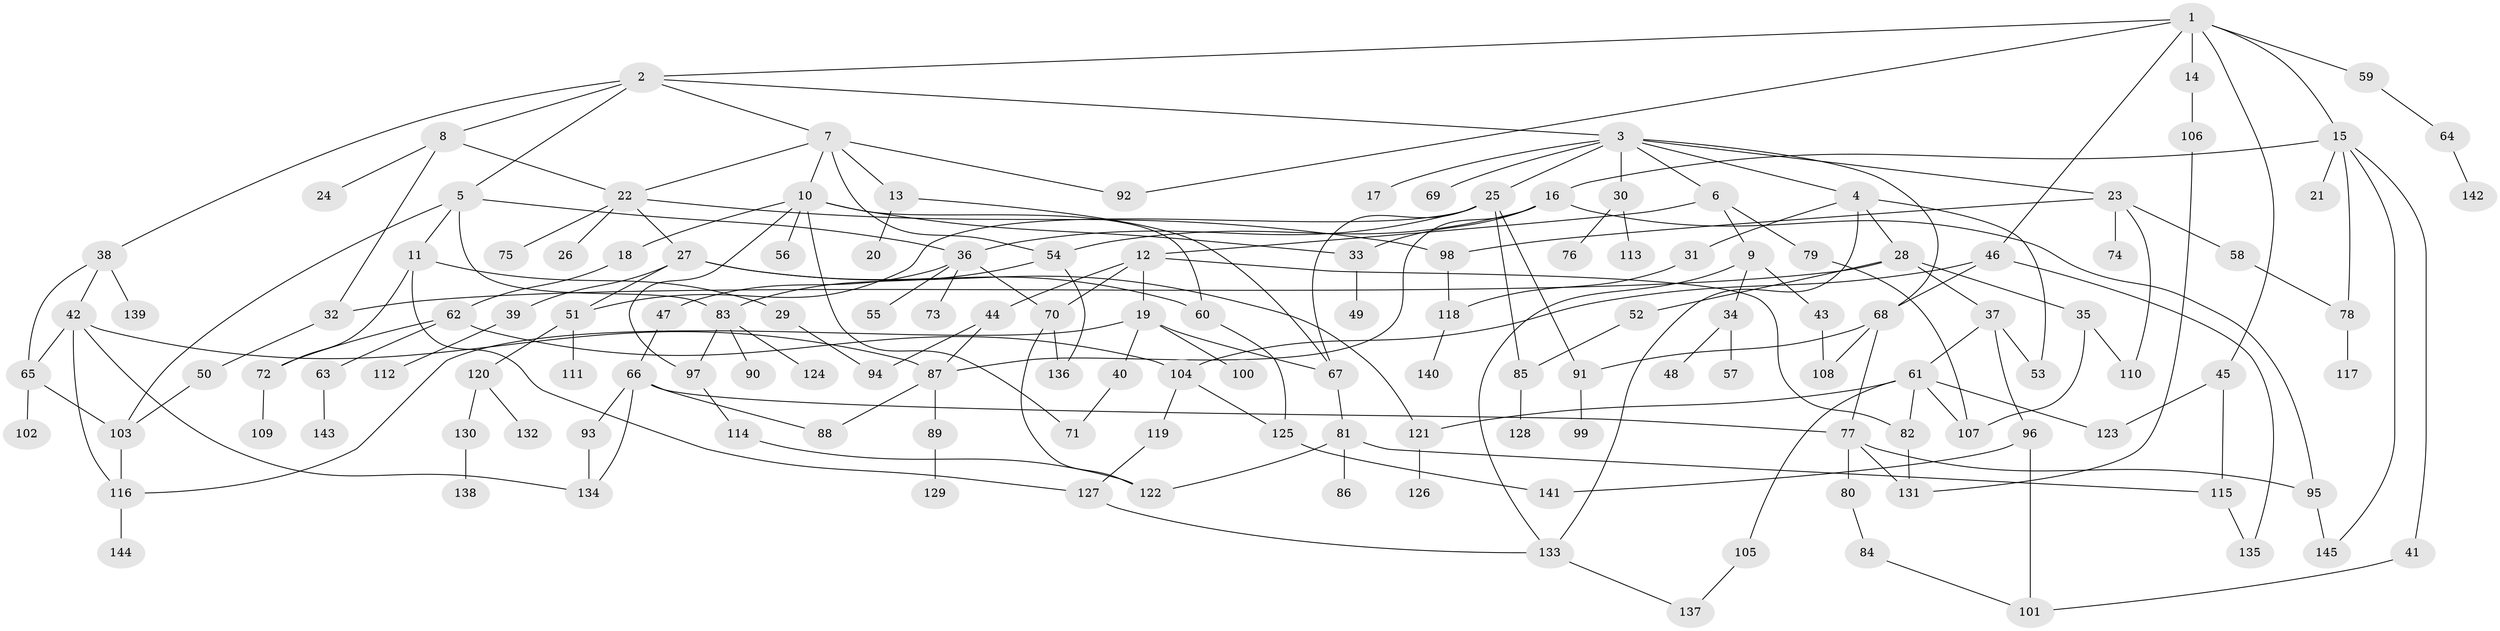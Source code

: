 // Generated by graph-tools (version 1.1) at 2025/34/03/09/25 02:34:18]
// undirected, 145 vertices, 203 edges
graph export_dot {
graph [start="1"]
  node [color=gray90,style=filled];
  1;
  2;
  3;
  4;
  5;
  6;
  7;
  8;
  9;
  10;
  11;
  12;
  13;
  14;
  15;
  16;
  17;
  18;
  19;
  20;
  21;
  22;
  23;
  24;
  25;
  26;
  27;
  28;
  29;
  30;
  31;
  32;
  33;
  34;
  35;
  36;
  37;
  38;
  39;
  40;
  41;
  42;
  43;
  44;
  45;
  46;
  47;
  48;
  49;
  50;
  51;
  52;
  53;
  54;
  55;
  56;
  57;
  58;
  59;
  60;
  61;
  62;
  63;
  64;
  65;
  66;
  67;
  68;
  69;
  70;
  71;
  72;
  73;
  74;
  75;
  76;
  77;
  78;
  79;
  80;
  81;
  82;
  83;
  84;
  85;
  86;
  87;
  88;
  89;
  90;
  91;
  92;
  93;
  94;
  95;
  96;
  97;
  98;
  99;
  100;
  101;
  102;
  103;
  104;
  105;
  106;
  107;
  108;
  109;
  110;
  111;
  112;
  113;
  114;
  115;
  116;
  117;
  118;
  119;
  120;
  121;
  122;
  123;
  124;
  125;
  126;
  127;
  128;
  129;
  130;
  131;
  132;
  133;
  134;
  135;
  136;
  137;
  138;
  139;
  140;
  141;
  142;
  143;
  144;
  145;
  1 -- 2;
  1 -- 14;
  1 -- 15;
  1 -- 45;
  1 -- 46;
  1 -- 59;
  1 -- 92;
  2 -- 3;
  2 -- 5;
  2 -- 7;
  2 -- 8;
  2 -- 38;
  3 -- 4;
  3 -- 6;
  3 -- 17;
  3 -- 23;
  3 -- 25;
  3 -- 30;
  3 -- 68;
  3 -- 69;
  4 -- 28;
  4 -- 31;
  4 -- 53;
  4 -- 133;
  5 -- 11;
  5 -- 83;
  5 -- 103;
  5 -- 36;
  6 -- 9;
  6 -- 12;
  6 -- 79;
  7 -- 10;
  7 -- 13;
  7 -- 92;
  7 -- 54;
  7 -- 22;
  8 -- 22;
  8 -- 24;
  8 -- 32;
  9 -- 34;
  9 -- 43;
  9 -- 133;
  10 -- 18;
  10 -- 33;
  10 -- 56;
  10 -- 60;
  10 -- 71;
  10 -- 97;
  11 -- 29;
  11 -- 72;
  11 -- 127;
  12 -- 19;
  12 -- 44;
  12 -- 70;
  12 -- 82;
  13 -- 20;
  13 -- 67;
  14 -- 106;
  15 -- 16;
  15 -- 21;
  15 -- 41;
  15 -- 145;
  15 -- 78;
  16 -- 54;
  16 -- 95;
  16 -- 87;
  16 -- 33;
  18 -- 62;
  19 -- 40;
  19 -- 100;
  19 -- 67;
  19 -- 116;
  22 -- 26;
  22 -- 27;
  22 -- 75;
  22 -- 98;
  23 -- 58;
  23 -- 74;
  23 -- 110;
  23 -- 98;
  25 -- 36;
  25 -- 91;
  25 -- 85;
  25 -- 67;
  25 -- 51;
  27 -- 39;
  27 -- 51;
  27 -- 60;
  27 -- 121;
  28 -- 35;
  28 -- 37;
  28 -- 52;
  28 -- 32;
  29 -- 94;
  30 -- 76;
  30 -- 113;
  31 -- 118;
  32 -- 50;
  33 -- 49;
  34 -- 48;
  34 -- 57;
  35 -- 107;
  35 -- 110;
  36 -- 47;
  36 -- 55;
  36 -- 73;
  36 -- 70;
  37 -- 53;
  37 -- 61;
  37 -- 96;
  38 -- 42;
  38 -- 139;
  38 -- 65;
  39 -- 112;
  40 -- 71;
  41 -- 101;
  42 -- 65;
  42 -- 116;
  42 -- 134;
  42 -- 87;
  43 -- 108;
  44 -- 87;
  44 -- 94;
  45 -- 115;
  45 -- 123;
  46 -- 135;
  46 -- 104;
  46 -- 68;
  47 -- 66;
  50 -- 103;
  51 -- 111;
  51 -- 120;
  52 -- 85;
  54 -- 136;
  54 -- 83;
  58 -- 78;
  59 -- 64;
  60 -- 125;
  61 -- 82;
  61 -- 105;
  61 -- 121;
  61 -- 107;
  61 -- 123;
  62 -- 63;
  62 -- 72;
  62 -- 104;
  63 -- 143;
  64 -- 142;
  65 -- 102;
  65 -- 103;
  66 -- 77;
  66 -- 93;
  66 -- 88;
  66 -- 134;
  67 -- 81;
  68 -- 108;
  68 -- 77;
  68 -- 91;
  70 -- 122;
  70 -- 136;
  72 -- 109;
  77 -- 80;
  77 -- 95;
  77 -- 131;
  78 -- 117;
  79 -- 107;
  80 -- 84;
  81 -- 86;
  81 -- 122;
  81 -- 115;
  82 -- 131;
  83 -- 90;
  83 -- 97;
  83 -- 124;
  84 -- 101;
  85 -- 128;
  87 -- 88;
  87 -- 89;
  89 -- 129;
  91 -- 99;
  93 -- 134;
  95 -- 145;
  96 -- 141;
  96 -- 101;
  97 -- 114;
  98 -- 118;
  103 -- 116;
  104 -- 119;
  104 -- 125;
  105 -- 137;
  106 -- 131;
  114 -- 122;
  115 -- 135;
  116 -- 144;
  118 -- 140;
  119 -- 127;
  120 -- 130;
  120 -- 132;
  121 -- 126;
  125 -- 141;
  127 -- 133;
  130 -- 138;
  133 -- 137;
}
